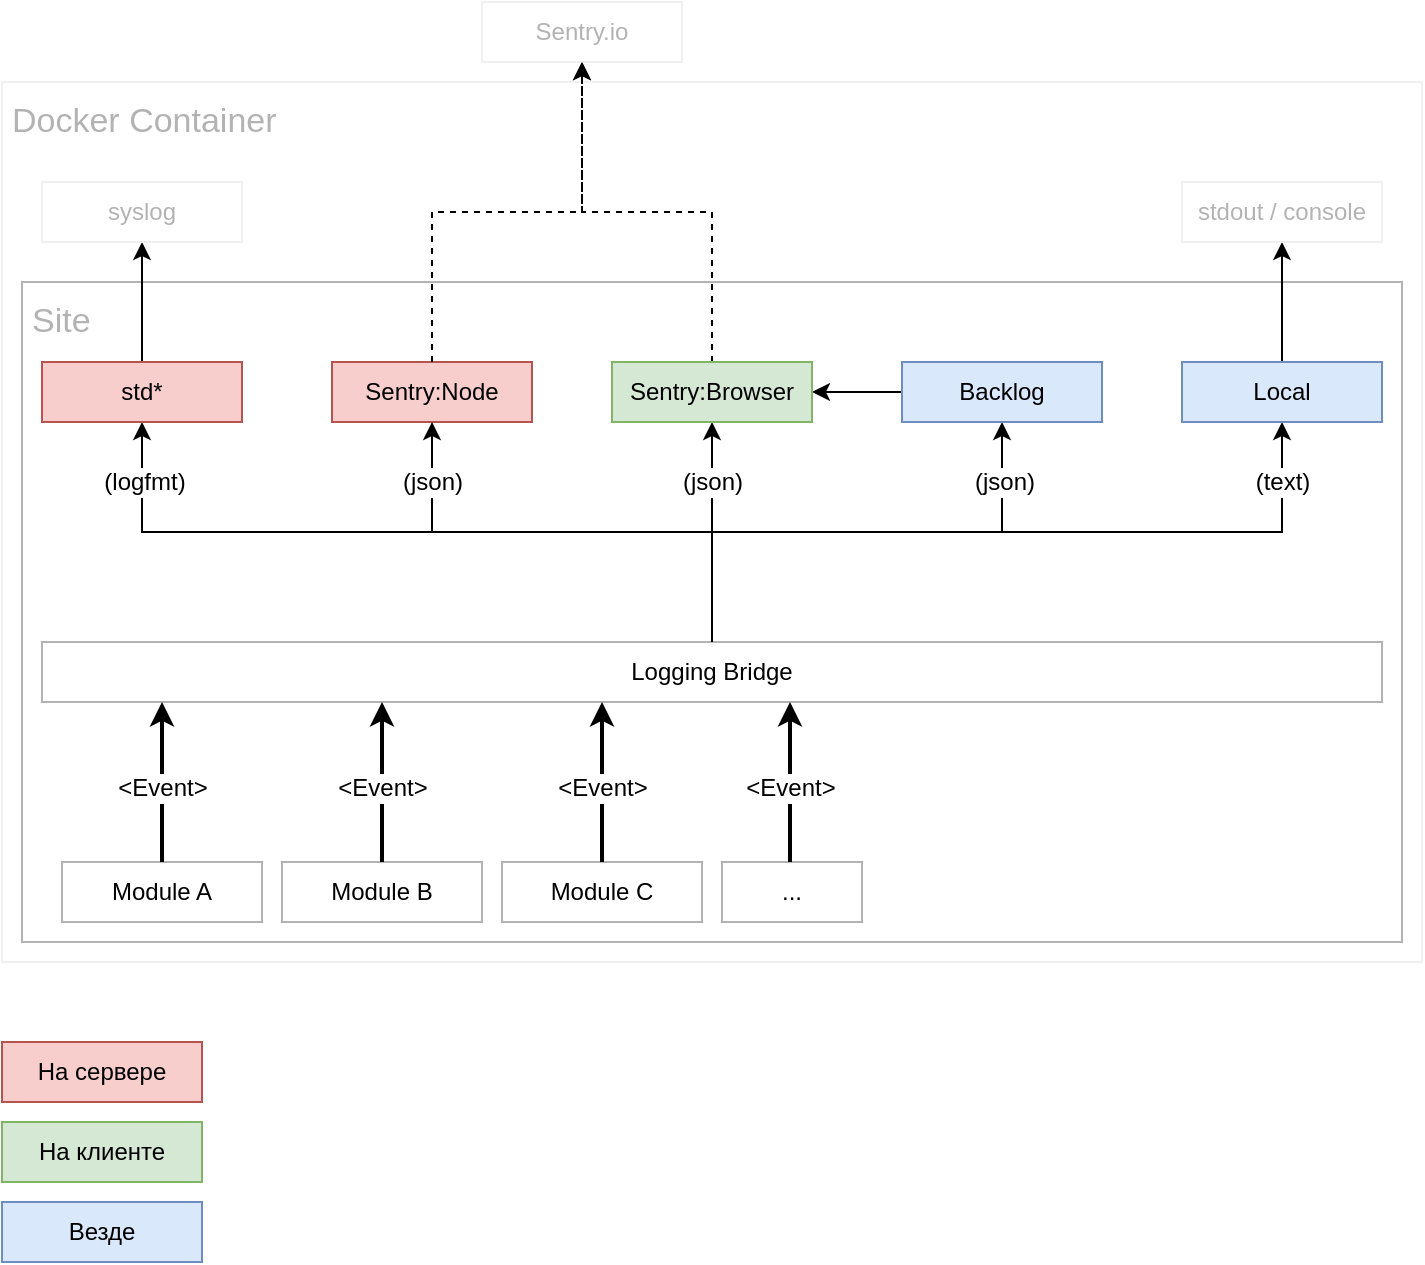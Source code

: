 <mxfile version="10.6.6" type="github"><diagram id="plSGRDKo6Dt8ZI3OW87W" name="Page-1"><mxGraphModel dx="1158" dy="775" grid="1" gridSize="10" guides="1" tooltips="1" connect="1" arrows="1" fold="1" page="1" pageScale="1" pageWidth="827" pageHeight="1169" math="0" shadow="0"><root><mxCell id="0"/><mxCell id="1" parent="0"/><mxCell id="GhjLwsjxVcX4-vvsTxXA-20" value="Docker Container" style="rounded=0;whiteSpace=wrap;html=1;strokeColor=#F0F0F0;fontSize=17;fontColor=#B3B3B3;spacing=5;align=left;verticalAlign=top;" parent="1" vertex="1"><mxGeometry x="40" y="240" width="710" height="440" as="geometry"/></mxCell><mxCell id="GhjLwsjxVcX4-vvsTxXA-1" value="Site&lt;div style=&quot;text-align: left ; font-size: 17px&quot;&gt;&lt;/div&gt;" style="rounded=0;whiteSpace=wrap;html=1;strokeColor=#B3B3B3;align=left;verticalAlign=top;fontSize=17;labelBackgroundColor=none;fontColor=#B3B3B3;spacing=5;" parent="1" vertex="1"><mxGeometry x="50" y="340" width="690" height="330" as="geometry"/></mxCell><mxCell id="GhjLwsjxVcX4-vvsTxXA-16" style="edgeStyle=orthogonalEdgeStyle;rounded=0;orthogonalLoop=1;jettySize=auto;html=1;entryX=0.5;entryY=1;entryDx=0;entryDy=0;strokeWidth=1;" parent="1" source="GhjLwsjxVcX4-vvsTxXA-8" target="GhjLwsjxVcX4-vvsTxXA-11" edge="1"><mxGeometry relative="1" as="geometry"/></mxCell><mxCell id="GhjLwsjxVcX4-vvsTxXA-28" value="(logfmt)" style="text;html=1;resizable=0;points=[];align=center;verticalAlign=middle;labelBackgroundColor=#ffffff;" parent="GhjLwsjxVcX4-vvsTxXA-16" vertex="1" connectable="0"><mxGeometry x="0.568" y="-1" relative="1" as="geometry"><mxPoint x="-30" y="-24" as="offset"/></mxGeometry></mxCell><mxCell id="GhjLwsjxVcX4-vvsTxXA-17" style="edgeStyle=orthogonalEdgeStyle;rounded=0;orthogonalLoop=1;jettySize=auto;html=1;entryX=0.5;entryY=1;entryDx=0;entryDy=0;" parent="1" source="GhjLwsjxVcX4-vvsTxXA-8" target="GhjLwsjxVcX4-vvsTxXA-12" edge="1"><mxGeometry relative="1" as="geometry"/></mxCell><mxCell id="GhjLwsjxVcX4-vvsTxXA-29" value="(json)" style="text;html=1;resizable=0;points=[];align=center;verticalAlign=middle;labelBackgroundColor=#ffffff;" parent="GhjLwsjxVcX4-vvsTxXA-17" vertex="1" connectable="0"><mxGeometry x="0.493" y="-1" relative="1" as="geometry"><mxPoint x="-1" y="2" as="offset"/></mxGeometry></mxCell><mxCell id="GhjLwsjxVcX4-vvsTxXA-18" style="edgeStyle=orthogonalEdgeStyle;rounded=0;orthogonalLoop=1;jettySize=auto;html=1;entryX=0.5;entryY=1;entryDx=0;entryDy=0;" parent="1" source="GhjLwsjxVcX4-vvsTxXA-8" target="GhjLwsjxVcX4-vvsTxXA-13" edge="1"><mxGeometry relative="1" as="geometry"/></mxCell><mxCell id="GhjLwsjxVcX4-vvsTxXA-30" value="(json)" style="text;html=1;resizable=0;points=[];align=center;verticalAlign=middle;labelBackgroundColor=#ffffff;" parent="GhjLwsjxVcX4-vvsTxXA-18" vertex="1" connectable="0"><mxGeometry x="0.533" y="3" relative="1" as="geometry"><mxPoint x="5" y="-22" as="offset"/></mxGeometry></mxCell><mxCell id="GhjLwsjxVcX4-vvsTxXA-19" style="edgeStyle=orthogonalEdgeStyle;rounded=0;orthogonalLoop=1;jettySize=auto;html=1;entryX=0.5;entryY=1;entryDx=0;entryDy=0;" parent="1" source="GhjLwsjxVcX4-vvsTxXA-8" target="GhjLwsjxVcX4-vvsTxXA-14" edge="1"><mxGeometry relative="1" as="geometry"/></mxCell><mxCell id="GhjLwsjxVcX4-vvsTxXA-31" value="(text)" style="text;html=1;resizable=0;points=[];align=center;verticalAlign=middle;labelBackgroundColor=#ffffff;" parent="GhjLwsjxVcX4-vvsTxXA-19" vertex="1" connectable="0"><mxGeometry x="0.7" y="-2" relative="1" as="geometry"><mxPoint x="4" y="-27" as="offset"/></mxGeometry></mxCell><mxCell id="GhjLwsjxVcX4-vvsTxXA-8" value="Logging Bridge&lt;br&gt;" style="rounded=0;whiteSpace=wrap;html=1;strokeColor=#B3B3B3;" parent="1" vertex="1"><mxGeometry x="60" y="520" width="670" height="30" as="geometry"/></mxCell><mxCell id="GhjLwsjxVcX4-vvsTxXA-22" style="edgeStyle=orthogonalEdgeStyle;rounded=0;orthogonalLoop=1;jettySize=auto;html=1;exitX=0.5;exitY=0;exitDx=0;exitDy=0;" parent="1" source="GhjLwsjxVcX4-vvsTxXA-11" target="GhjLwsjxVcX4-vvsTxXA-21" edge="1"><mxGeometry relative="1" as="geometry"/></mxCell><mxCell id="GhjLwsjxVcX4-vvsTxXA-11" value="std*&lt;br&gt;" style="rounded=0;whiteSpace=wrap;html=1;strokeColor=#b85450;fillColor=#f8cecc;" parent="1" vertex="1"><mxGeometry x="60" y="380" width="100" height="30" as="geometry"/></mxCell><mxCell id="GhjLwsjxVcX4-vvsTxXA-26" style="edgeStyle=orthogonalEdgeStyle;rounded=0;orthogonalLoop=1;jettySize=auto;html=1;entryX=0.5;entryY=1;entryDx=0;entryDy=0;dashed=1;" parent="1" source="GhjLwsjxVcX4-vvsTxXA-12" target="GhjLwsjxVcX4-vvsTxXA-25" edge="1"><mxGeometry relative="1" as="geometry"/></mxCell><mxCell id="GhjLwsjxVcX4-vvsTxXA-23" style="edgeStyle=orthogonalEdgeStyle;rounded=0;orthogonalLoop=1;jettySize=auto;html=1;entryX=1;entryY=0.5;entryDx=0;entryDy=0;" parent="1" source="GhjLwsjxVcX4-vvsTxXA-13" target="GhjLwsjxVcX4-vvsTxXA-12" edge="1"><mxGeometry relative="1" as="geometry"/></mxCell><mxCell id="GhjLwsjxVcX4-vvsTxXA-13" value="Backlog&lt;br&gt;" style="rounded=0;whiteSpace=wrap;html=1;strokeColor=#6c8ebf;fillColor=#dae8fc;" parent="1" vertex="1"><mxGeometry x="490" y="380" width="100" height="30" as="geometry"/></mxCell><mxCell id="xoon3yMHOYKr-UEsjlOf-9" style="edgeStyle=orthogonalEdgeStyle;rounded=0;orthogonalLoop=1;jettySize=auto;html=1;strokeWidth=1;" edge="1" parent="1" source="GhjLwsjxVcX4-vvsTxXA-14" target="xoon3yMHOYKr-UEsjlOf-8"><mxGeometry relative="1" as="geometry"/></mxCell><mxCell id="GhjLwsjxVcX4-vvsTxXA-14" value="Local&lt;br&gt;" style="rounded=0;whiteSpace=wrap;html=1;strokeColor=#6c8ebf;fillColor=#dae8fc;" parent="1" vertex="1"><mxGeometry x="630" y="380" width="100" height="30" as="geometry"/></mxCell><mxCell id="GhjLwsjxVcX4-vvsTxXA-21" value="syslog" style="rounded=0;whiteSpace=wrap;html=1;strokeColor=#F0F0F0;fontColor=#B3B3B3;" parent="1" vertex="1"><mxGeometry x="60" y="290" width="100" height="30" as="geometry"/></mxCell><mxCell id="GhjLwsjxVcX4-vvsTxXA-25" value="Sentry.io&lt;br&gt;" style="rounded=0;whiteSpace=wrap;html=1;strokeColor=#F0F0F0;fontColor=#B3B3B3;" parent="1" vertex="1"><mxGeometry x="280" y="200" width="100" height="30" as="geometry"/></mxCell><mxCell id="GhjLwsjxVcX4-vvsTxXA-12" value="&lt;span&gt;Sentry:Browser&lt;/span&gt;" style="rounded=0;whiteSpace=wrap;html=1;strokeColor=#82b366;fillColor=#d5e8d4;" parent="1" vertex="1"><mxGeometry x="345" y="380" width="100" height="30" as="geometry"/></mxCell><mxCell id="GhjLwsjxVcX4-vvsTxXA-54" value="Module A" style="rounded=0;whiteSpace=wrap;html=1;strokeColor=#B3B3B3;" parent="1" vertex="1"><mxGeometry x="70" y="630" width="100" height="30" as="geometry"/></mxCell><mxCell id="GhjLwsjxVcX4-vvsTxXA-55" value="Module B" style="rounded=0;whiteSpace=wrap;html=1;strokeColor=#B3B3B3;" parent="1" vertex="1"><mxGeometry x="180" y="630" width="100" height="30" as="geometry"/></mxCell><mxCell id="GhjLwsjxVcX4-vvsTxXA-57" value="Module C" style="rounded=0;whiteSpace=wrap;html=1;strokeColor=#B3B3B3;" parent="1" vertex="1"><mxGeometry x="290" y="630" width="100" height="30" as="geometry"/></mxCell><mxCell id="GhjLwsjxVcX4-vvsTxXA-58" value="..." style="rounded=0;whiteSpace=wrap;html=1;strokeColor=#B3B3B3;" parent="1" vertex="1"><mxGeometry x="400" y="630" width="70" height="30" as="geometry"/></mxCell><mxCell id="GhjLwsjxVcX4-vvsTxXA-59" style="edgeStyle=orthogonalEdgeStyle;rounded=0;orthogonalLoop=1;jettySize=auto;html=1;strokeWidth=2;entryX=0.113;entryY=1;entryDx=0;entryDy=0;entryPerimeter=0;exitX=0.5;exitY=0;exitDx=0;exitDy=0;" parent="1" edge="1"><mxGeometry relative="1" as="geometry"><mxPoint x="230" y="630" as="sourcePoint"/><mxPoint x="230" y="550" as="targetPoint"/></mxGeometry></mxCell><mxCell id="GhjLwsjxVcX4-vvsTxXA-60" value="&amp;lt;Event&amp;gt;&lt;br&gt;" style="text;html=1;resizable=0;points=[];align=center;verticalAlign=middle;labelBackgroundColor=#ffffff;" parent="GhjLwsjxVcX4-vvsTxXA-59" vertex="1" connectable="0"><mxGeometry x="-0.067" relative="1" as="geometry"><mxPoint as="offset"/></mxGeometry></mxCell><mxCell id="GhjLwsjxVcX4-vvsTxXA-61" style="edgeStyle=orthogonalEdgeStyle;rounded=0;orthogonalLoop=1;jettySize=auto;html=1;strokeWidth=2;entryX=0.113;entryY=1;entryDx=0;entryDy=0;entryPerimeter=0;exitX=0.5;exitY=0;exitDx=0;exitDy=0;" parent="1" edge="1"><mxGeometry relative="1" as="geometry"><mxPoint x="340" y="630" as="sourcePoint"/><mxPoint x="340" y="550" as="targetPoint"/></mxGeometry></mxCell><mxCell id="GhjLwsjxVcX4-vvsTxXA-62" value="&amp;lt;Event&amp;gt;&lt;br&gt;" style="text;html=1;resizable=0;points=[];align=center;verticalAlign=middle;labelBackgroundColor=#ffffff;" parent="GhjLwsjxVcX4-vvsTxXA-61" vertex="1" connectable="0"><mxGeometry x="-0.067" relative="1" as="geometry"><mxPoint as="offset"/></mxGeometry></mxCell><mxCell id="GhjLwsjxVcX4-vvsTxXA-63" style="edgeStyle=orthogonalEdgeStyle;rounded=0;orthogonalLoop=1;jettySize=auto;html=1;strokeWidth=2;entryX=0.113;entryY=1;entryDx=0;entryDy=0;entryPerimeter=0;exitX=0.5;exitY=0;exitDx=0;exitDy=0;" parent="1" edge="1"><mxGeometry relative="1" as="geometry"><mxPoint x="434" y="630" as="sourcePoint"/><mxPoint x="434" y="550" as="targetPoint"/></mxGeometry></mxCell><mxCell id="GhjLwsjxVcX4-vvsTxXA-64" value="&amp;lt;Event&amp;gt;&lt;br&gt;" style="text;html=1;resizable=0;points=[];align=center;verticalAlign=middle;labelBackgroundColor=#ffffff;" parent="GhjLwsjxVcX4-vvsTxXA-63" vertex="1" connectable="0"><mxGeometry x="-0.067" relative="1" as="geometry"><mxPoint as="offset"/></mxGeometry></mxCell><mxCell id="xoon3yMHOYKr-UEsjlOf-2" value="&lt;span&gt;Sentry:Node&lt;/span&gt;" style="rounded=0;whiteSpace=wrap;html=1;strokeColor=#b85450;fillColor=#f8cecc;" vertex="1" parent="1"><mxGeometry x="205" y="380" width="100" height="30" as="geometry"/></mxCell><mxCell id="xoon3yMHOYKr-UEsjlOf-3" style="edgeStyle=orthogonalEdgeStyle;rounded=0;orthogonalLoop=1;jettySize=auto;html=1;entryX=0.5;entryY=1;entryDx=0;entryDy=0;strokeWidth=1;exitX=0.5;exitY=0;exitDx=0;exitDy=0;" edge="1" parent="1" source="GhjLwsjxVcX4-vvsTxXA-8" target="xoon3yMHOYKr-UEsjlOf-2"><mxGeometry relative="1" as="geometry"><mxPoint x="335" y="550" as="sourcePoint"/><mxPoint x="120" y="420" as="targetPoint"/></mxGeometry></mxCell><mxCell id="xoon3yMHOYKr-UEsjlOf-4" value="(json)" style="text;html=1;resizable=0;points=[];align=center;verticalAlign=middle;labelBackgroundColor=#ffffff;" vertex="1" connectable="0" parent="xoon3yMHOYKr-UEsjlOf-3"><mxGeometry x="0.568" y="-1" relative="1" as="geometry"><mxPoint x="-1" y="-24" as="offset"/></mxGeometry></mxCell><mxCell id="xoon3yMHOYKr-UEsjlOf-7" style="edgeStyle=orthogonalEdgeStyle;rounded=0;orthogonalLoop=1;jettySize=auto;html=1;entryX=0.5;entryY=1;entryDx=0;entryDy=0;dashed=1;exitX=0.5;exitY=0;exitDx=0;exitDy=0;" edge="1" parent="1" source="xoon3yMHOYKr-UEsjlOf-2" target="GhjLwsjxVcX4-vvsTxXA-25"><mxGeometry relative="1" as="geometry"><mxPoint x="410" y="390" as="sourcePoint"/><mxPoint x="410" y="240" as="targetPoint"/></mxGeometry></mxCell><mxCell id="xoon3yMHOYKr-UEsjlOf-8" value="stdout / console" style="rounded=0;whiteSpace=wrap;html=1;strokeColor=#F0F0F0;fontColor=#B3B3B3;" vertex="1" parent="1"><mxGeometry x="630" y="290" width="100" height="30" as="geometry"/></mxCell><mxCell id="xoon3yMHOYKr-UEsjlOf-10" style="edgeStyle=none;rounded=0;orthogonalLoop=1;jettySize=auto;html=1;endArrow=none;endFill=0;fontColor=#B3B3B3;dashed=1;strokeColor=#4D4D4D;dashPattern=1 1;" edge="1" parent="1" source="GhjLwsjxVcX4-vvsTxXA-44"><mxGeometry relative="1" as="geometry"><mxPoint x="370" y="300" as="targetPoint"/><mxPoint x="233" y="175" as="sourcePoint"/></mxGeometry></mxCell><mxCell id="xoon3yMHOYKr-UEsjlOf-11" value="На сервере" style="rounded=0;whiteSpace=wrap;html=1;strokeColor=#b85450;fillColor=#f8cecc;" vertex="1" parent="1"><mxGeometry x="40" y="720" width="100" height="30" as="geometry"/></mxCell><mxCell id="xoon3yMHOYKr-UEsjlOf-12" value="&lt;span&gt;На клиенте&lt;/span&gt;" style="rounded=0;whiteSpace=wrap;html=1;strokeColor=#82b366;fillColor=#d5e8d4;" vertex="1" parent="1"><mxGeometry x="40" y="760" width="100" height="30" as="geometry"/></mxCell><mxCell id="xoon3yMHOYKr-UEsjlOf-13" value="&lt;span&gt;Везде&lt;/span&gt;" style="rounded=0;whiteSpace=wrap;html=1;strokeColor=#6c8ebf;fillColor=#dae8fc;" vertex="1" parent="1"><mxGeometry x="40" y="800" width="100" height="30" as="geometry"/></mxCell><mxCell id="xoon3yMHOYKr-UEsjlOf-14" style="edgeStyle=orthogonalEdgeStyle;rounded=0;orthogonalLoop=1;jettySize=auto;html=1;strokeWidth=2;entryX=0.113;entryY=1;entryDx=0;entryDy=0;entryPerimeter=0;exitX=0.5;exitY=0;exitDx=0;exitDy=0;" edge="1" parent="1"><mxGeometry relative="1" as="geometry"><mxPoint x="120" y="630" as="sourcePoint"/><mxPoint x="120" y="550" as="targetPoint"/></mxGeometry></mxCell><mxCell id="xoon3yMHOYKr-UEsjlOf-15" value="&amp;lt;Event&amp;gt;&lt;br&gt;" style="text;html=1;resizable=0;points=[];align=center;verticalAlign=middle;labelBackgroundColor=#ffffff;" vertex="1" connectable="0" parent="xoon3yMHOYKr-UEsjlOf-14"><mxGeometry x="-0.067" relative="1" as="geometry"><mxPoint as="offset"/></mxGeometry></mxCell><mxCell id="GhjLwsjxVcX4-vvsTxXA-32" value="Libs" parent="0" visible="0"/><mxCell id="GhjLwsjxVcX4-vvsTxXA-34" style="rounded=0;orthogonalLoop=1;jettySize=auto;html=1;endArrow=none;endFill=0;" parent="GhjLwsjxVcX4-vvsTxXA-32" source="GhjLwsjxVcX4-vvsTxXA-33" target="GhjLwsjxVcX4-vvsTxXA-12" edge="1"><mxGeometry relative="1" as="geometry"><mxPoint x="840" y="230" as="targetPoint"/></mxGeometry></mxCell><mxCell id="GhjLwsjxVcX4-vvsTxXA-33" value="@sentry/browser" style="text;html=1;strokeColor=none;fillColor=none;align=center;verticalAlign=middle;whiteSpace=wrap;rounded=0;fontStyle=1" parent="GhjLwsjxVcX4-vvsTxXA-32" vertex="1"><mxGeometry x="425" y="250" width="90" height="20" as="geometry"/></mxCell><mxCell id="GhjLwsjxVcX4-vvsTxXA-36" style="edgeStyle=none;rounded=0;orthogonalLoop=1;jettySize=auto;html=1;endArrow=none;endFill=0;" parent="GhjLwsjxVcX4-vvsTxXA-32" source="GhjLwsjxVcX4-vvsTxXA-35" target="GhjLwsjxVcX4-vvsTxXA-14" edge="1"><mxGeometry relative="1" as="geometry"/></mxCell><mxCell id="GhjLwsjxVcX4-vvsTxXA-35" value="debug" style="text;html=1;strokeColor=none;fillColor=none;align=center;verticalAlign=middle;whiteSpace=wrap;rounded=0;fontStyle=1" parent="GhjLwsjxVcX4-vvsTxXA-32" vertex="1"><mxGeometry x="760" y="280" width="90" height="20" as="geometry"/></mxCell><mxCell id="GhjLwsjxVcX4-vvsTxXA-38" style="edgeStyle=none;rounded=0;orthogonalLoop=1;jettySize=auto;html=1;endArrow=none;endFill=0;" parent="GhjLwsjxVcX4-vvsTxXA-32" source="GhjLwsjxVcX4-vvsTxXA-37" target="GhjLwsjxVcX4-vvsTxXA-11" edge="1"><mxGeometry relative="1" as="geometry"/></mxCell><mxCell id="GhjLwsjxVcX4-vvsTxXA-37" value="logfmt" style="text;html=1;strokeColor=none;fillColor=none;align=center;verticalAlign=middle;whiteSpace=wrap;rounded=0;fontStyle=1" parent="GhjLwsjxVcX4-vvsTxXA-32" vertex="1"><mxGeometry x="10" y="470" width="90" height="20" as="geometry"/></mxCell><mxCell id="xoon3yMHOYKr-UEsjlOf-16" value="@sentry/node" style="text;html=1;strokeColor=none;fillColor=none;align=center;verticalAlign=middle;whiteSpace=wrap;rounded=0;fontStyle=1" vertex="1" parent="GhjLwsjxVcX4-vvsTxXA-32"><mxGeometry x="180" y="260" width="110" height="20" as="geometry"/></mxCell><mxCell id="xoon3yMHOYKr-UEsjlOf-17" style="rounded=0;orthogonalLoop=1;jettySize=auto;html=1;endArrow=none;endFill=0;" edge="1" parent="GhjLwsjxVcX4-vvsTxXA-32" source="xoon3yMHOYKr-UEsjlOf-16" target="xoon3yMHOYKr-UEsjlOf-2"><mxGeometry relative="1" as="geometry"><mxPoint x="413.333" y="390" as="targetPoint"/><mxPoint x="474.444" y="280" as="sourcePoint"/></mxGeometry></mxCell><mxCell id="GhjLwsjxVcX4-vvsTxXA-39" value="Comments" parent="0" visible="0"/><mxCell id="GhjLwsjxVcX4-vvsTxXA-41" style="edgeStyle=none;rounded=0;orthogonalLoop=1;jettySize=auto;html=1;endArrow=none;endFill=0;dashed=1;strokeColor=#4D4D4D;dashPattern=1 1;" parent="GhjLwsjxVcX4-vvsTxXA-39" source="GhjLwsjxVcX4-vvsTxXA-40" edge="1"><mxGeometry relative="1" as="geometry"><mxPoint x="400" y="501" as="targetPoint"/></mxGeometry></mxCell><mxCell id="GhjLwsjxVcX4-vvsTxXA-40" value="&lt;b&gt;Набор имплементаций зависит от стенда, среды, имени логера и уровня сообщения.&lt;/b&gt;&lt;br&gt;&lt;br&gt;Например в&amp;nbsp;Sentry:* нужно писать только на продовом стенде и только сообщения не ниже уровня&amp;nbsp;warn. В то время как в Local можно писать сообщения всех уровней, но только на локальном и дев стендах.&lt;br&gt;" style="text;html=1;strokeColor=#B3B3B3;fillColor=#FEFFEB;align=left;verticalAlign=top;whiteSpace=wrap;rounded=0;spacing=5;" parent="GhjLwsjxVcX4-vvsTxXA-39" vertex="1"><mxGeometry x="960" y="395" width="170" height="210" as="geometry"/></mxCell><mxCell id="GhjLwsjxVcX4-vvsTxXA-42" value="&lt;b&gt;События возникающие на клиенте посылаются на сервер для записи в лог.&lt;/b&gt;&lt;br&gt;&lt;br&gt;В ответ от сервера приходит идентификатор, который позволяет отследить событие в системе. Идентификатор отображается в консоли. В случаях когда пользователь заходит на страницу, которая не смогла отрисоваться, то идентификатор отображается прямо на экране.&lt;br&gt;" style="text;html=1;strokeColor=#B3B3B3;fillColor=#FEFFEB;align=left;verticalAlign=top;whiteSpace=wrap;rounded=0;spacing=5;" parent="GhjLwsjxVcX4-vvsTxXA-39" vertex="1"><mxGeometry x="489" y="720" width="292" height="150" as="geometry"/></mxCell><mxCell id="GhjLwsjxVcX4-vvsTxXA-45" style="edgeStyle=none;rounded=0;orthogonalLoop=1;jettySize=auto;html=1;endArrow=none;endFill=0;fontColor=#B3B3B3;dashed=1;strokeColor=#4D4D4D;dashPattern=1 1;" parent="GhjLwsjxVcX4-vvsTxXA-39" source="GhjLwsjxVcX4-vvsTxXA-44" edge="1"><mxGeometry relative="1" as="geometry"><mxPoint x="290" y="300" as="targetPoint"/></mxGeometry></mxCell><mxCell id="GhjLwsjxVcX4-vvsTxXA-46" style="edgeStyle=none;rounded=0;orthogonalLoop=1;jettySize=auto;html=1;endArrow=none;endFill=0;fontColor=#B3B3B3;dashed=1;strokeColor=#4D4D4D;dashPattern=1 1;" parent="GhjLwsjxVcX4-vvsTxXA-39" source="GhjLwsjxVcX4-vvsTxXA-44" edge="1"><mxGeometry relative="1" as="geometry"><mxPoint x="110" y="360" as="targetPoint"/></mxGeometry></mxCell><mxCell id="GhjLwsjxVcX4-vvsTxXA-44" value="&lt;b&gt;Событие выходит в сторонние системы.&lt;/b&gt;&lt;br&gt;&lt;br&gt;Каждое событие имеет уникальный идентификатор, одинаковый для всех систем, куда события уходят. Это позволяет отслеживать событие в различных системах хранения логов.&lt;br&gt;" style="text;html=1;strokeColor=#B3B3B3;fillColor=#FEFFEB;align=left;verticalAlign=top;whiteSpace=wrap;rounded=0;spacing=5;" parent="GhjLwsjxVcX4-vvsTxXA-39" vertex="1"><mxGeometry x="90" y="35" width="240" height="130" as="geometry"/></mxCell><mxCell id="GhjLwsjxVcX4-vvsTxXA-51" value="&lt;b&gt;К основному событию примешиваются события более низкого уровня (без данных).&lt;/b&gt;&lt;br&gt;&lt;br&gt;Это помогает восстановить ход событий, приведших к ошибке.&lt;br&gt;Например можно логировать промежуточные значения при ресайзе окна или результаты циклов.&lt;br&gt;" style="text;html=1;strokeColor=#B3B3B3;fillColor=#FEFFEB;align=left;verticalAlign=top;whiteSpace=wrap;rounded=0;spacing=5;" parent="GhjLwsjxVcX4-vvsTxXA-39" vertex="1"><mxGeometry x="470" y="50" width="240" height="140" as="geometry"/></mxCell><mxCell id="GhjLwsjxVcX4-vvsTxXA-52" style="edgeStyle=none;rounded=0;orthogonalLoop=1;jettySize=auto;html=1;endArrow=none;endFill=0;fontColor=#B3B3B3;dashed=1;strokeColor=#4D4D4D;dashPattern=1 1;" parent="GhjLwsjxVcX4-vvsTxXA-39" source="GhjLwsjxVcX4-vvsTxXA-51" edge="1"><mxGeometry relative="1" as="geometry"><mxPoint x="470" y="390" as="targetPoint"/><mxPoint x="443.568" y="190" as="sourcePoint"/></mxGeometry></mxCell></root></mxGraphModel></diagram></mxfile>